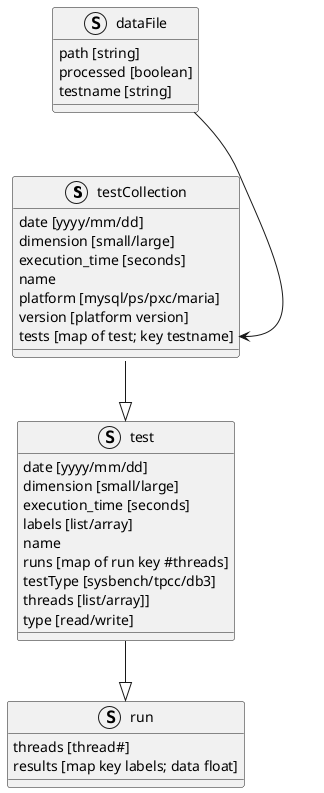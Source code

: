 @startuml
'https://plantuml.com/class-diagram

struct testCollection
struct test
struct run
struct dataFile


dataFile --> testCollection::tests
testCollection --|> test
test --|> run

Struct dataFile{
    path [string]
    processed [boolean]
    testname [string]
}


Struct testCollection{
date [yyyy/mm/dd]
dimension [small/large]
execution_time [seconds]
name
platform [mysql/ps/pxc/maria]
version [platform version]
tests [map of test; key testname]
}


Struct run{
threads [thread#]
results [map key labels; data float]
}

struct test {
date [yyyy/mm/dd]
dimension [small/large]
execution_time [seconds]
labels [list/array]
name
runs [map of run key #threads]
testType [sysbench/tpcc/db3]
threads [list/array]]
type [read/write]
}


@enduml